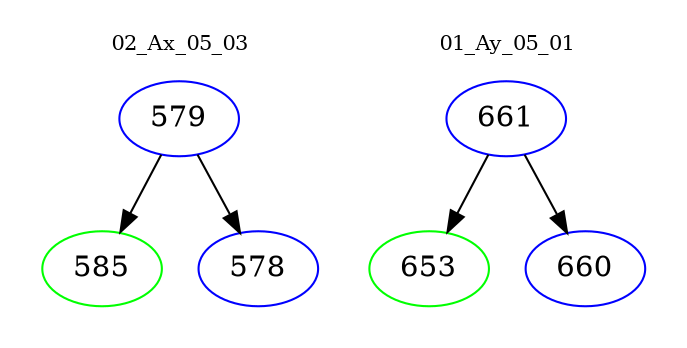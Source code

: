 digraph{
subgraph cluster_0 {
color = white
label = "02_Ax_05_03";
fontsize=10;
T0_579 [label="579", color="blue"]
T0_579 -> T0_585 [color="black"]
T0_585 [label="585", color="green"]
T0_579 -> T0_578 [color="black"]
T0_578 [label="578", color="blue"]
}
subgraph cluster_1 {
color = white
label = "01_Ay_05_01";
fontsize=10;
T1_661 [label="661", color="blue"]
T1_661 -> T1_653 [color="black"]
T1_653 [label="653", color="green"]
T1_661 -> T1_660 [color="black"]
T1_660 [label="660", color="blue"]
}
}
